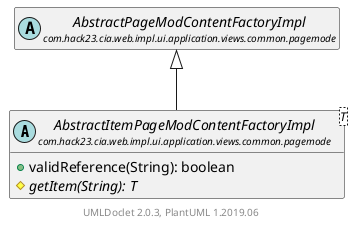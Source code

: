 @startuml
    set namespaceSeparator none
    hide empty fields
    hide empty methods

    abstract class "<size:14>AbstractItemPageModContentFactoryImpl\n<size:10>com.hack23.cia.web.impl.ui.application.views.common.pagemode" as com.hack23.cia.web.impl.ui.application.views.common.pagemode.AbstractItemPageModContentFactoryImpl<T> [[AbstractItemPageModContentFactoryImpl.html]] {
        +validReference(String): boolean
        {abstract} #getItem(String): T
    }

    abstract class "<size:14>AbstractPageModContentFactoryImpl\n<size:10>com.hack23.cia.web.impl.ui.application.views.common.pagemode" as com.hack23.cia.web.impl.ui.application.views.common.pagemode.AbstractPageModContentFactoryImpl [[AbstractPageModContentFactoryImpl.html]]

    com.hack23.cia.web.impl.ui.application.views.common.pagemode.AbstractPageModContentFactoryImpl <|-- com.hack23.cia.web.impl.ui.application.views.common.pagemode.AbstractItemPageModContentFactoryImpl

    center footer UMLDoclet 2.0.3, PlantUML 1.2019.06
@enduml

